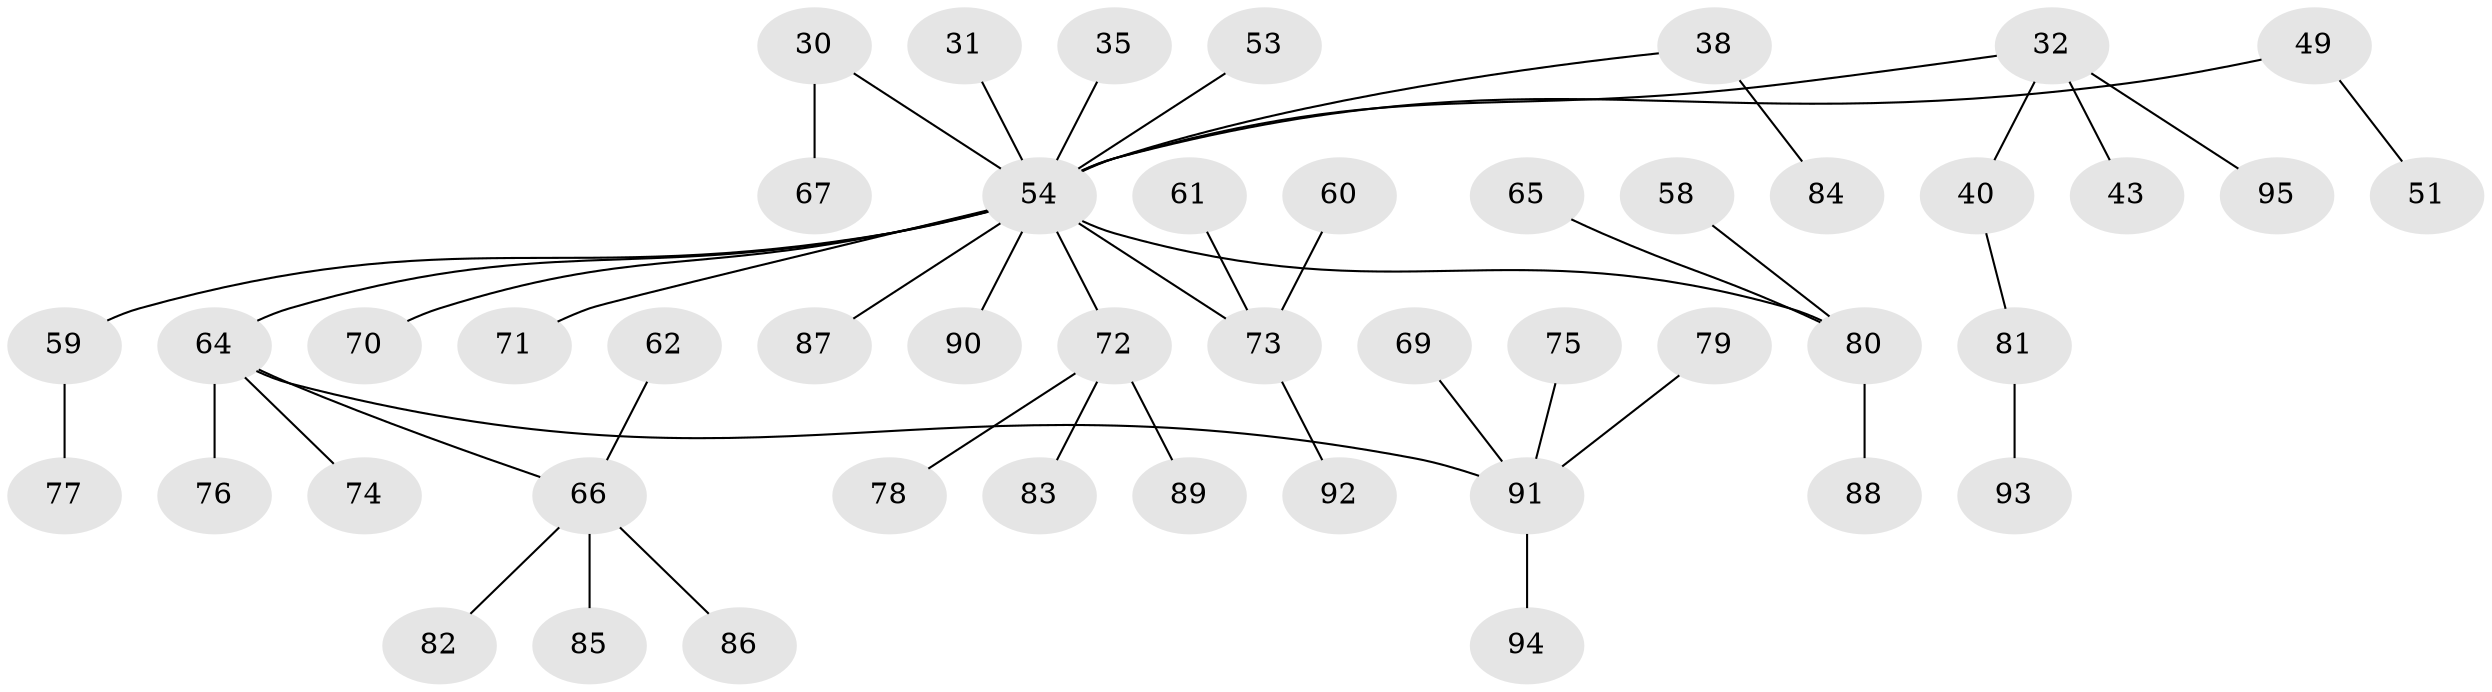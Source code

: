 // original degree distribution, {4: 0.09473684210526316, 5: 0.031578947368421054, 3: 0.12631578947368421, 1: 0.49473684210526314, 2: 0.24210526315789474, 8: 0.010526315789473684}
// Generated by graph-tools (version 1.1) at 2025/56/03/04/25 21:56:49]
// undirected, 47 vertices, 46 edges
graph export_dot {
graph [start="1"]
  node [color=gray90,style=filled];
  30;
  31;
  32 [super="+20"];
  35 [super="+27"];
  38;
  40;
  43;
  49 [super="+26"];
  51;
  53;
  54 [super="+7+9+8+50+19+21"];
  58;
  59;
  60;
  61;
  62;
  64 [super="+46+12"];
  65;
  66 [super="+56+36"];
  67;
  69;
  70;
  71;
  72 [super="+15+42+63+52+68"];
  73 [super="+55"];
  74;
  75;
  76;
  77;
  78;
  79;
  80 [super="+23+48+25"];
  81;
  82;
  83;
  84;
  85;
  86;
  87;
  88;
  89;
  90;
  91 [super="+47+57"];
  92;
  93;
  94;
  95;
  30 -- 67;
  30 -- 54;
  31 -- 54;
  32 -- 95;
  32 -- 40;
  32 -- 43;
  32 -- 54;
  35 -- 54;
  38 -- 84;
  38 -- 54;
  40 -- 81;
  49 -- 51;
  49 -- 54;
  53 -- 54;
  54 -- 90;
  54 -- 70;
  54 -- 80;
  54 -- 87;
  54 -- 59;
  54 -- 71;
  54 -- 64;
  54 -- 72;
  54 -- 73;
  58 -- 80;
  59 -- 77;
  60 -- 73;
  61 -- 73;
  62 -- 66;
  64 -- 74;
  64 -- 76;
  64 -- 66;
  64 -- 91;
  65 -- 80;
  66 -- 85;
  66 -- 82;
  66 -- 86;
  69 -- 91;
  72 -- 89;
  72 -- 83;
  72 -- 78;
  73 -- 92;
  75 -- 91;
  79 -- 91;
  80 -- 88;
  81 -- 93;
  91 -- 94;
}
